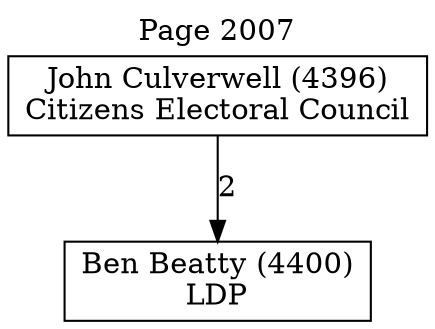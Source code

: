 // House preference flow
digraph "Ben Beatty (4400)_Page_2007" {
	graph [label="Page 2007" labelloc=t mclimit=10]
	node [shape=box]
	"Ben Beatty (4400)" [label="Ben Beatty (4400)
LDP"]
	"John Culverwell (4396)" [label="John Culverwell (4396)
Citizens Electoral Council"]
	"John Culverwell (4396)" -> "Ben Beatty (4400)" [label=2]
}
